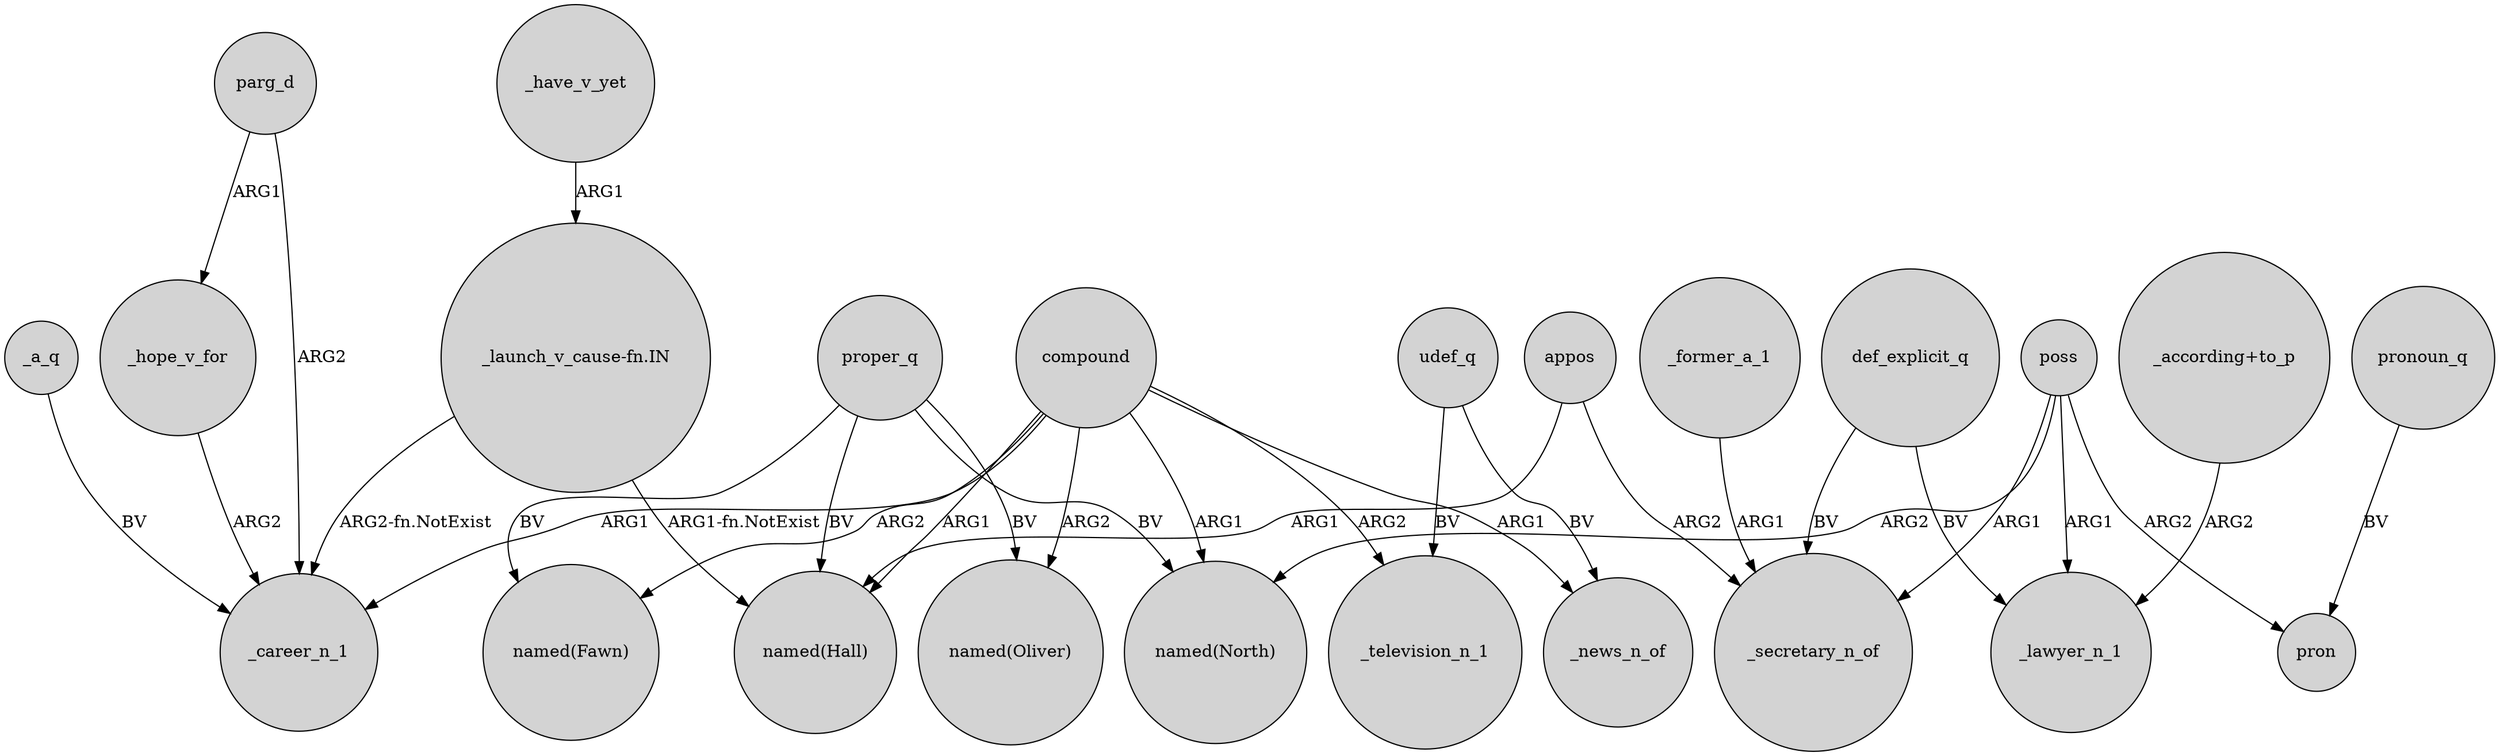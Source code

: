 digraph {
	node [shape=circle style=filled]
	parg_d -> _career_n_1 [label=ARG2]
	_a_q -> _career_n_1 [label=BV]
	def_explicit_q -> _lawyer_n_1 [label=BV]
	def_explicit_q -> _secretary_n_of [label=BV]
	appos -> _secretary_n_of [label=ARG2]
	proper_q -> "named(North)" [label=BV]
	poss -> pron [label=ARG2]
	udef_q -> _television_n_1 [label=BV]
	compound -> "named(Hall)" [label=ARG1]
	compound -> "named(North)" [label=ARG1]
	"_launch_v_cause-fn.IN" -> "named(Hall)" [label="ARG1-fn.NotExist"]
	"_launch_v_cause-fn.IN" -> _career_n_1 [label="ARG2-fn.NotExist"]
	pronoun_q -> pron [label=BV]
	_former_a_1 -> _secretary_n_of [label=ARG1]
	proper_q -> "named(Fawn)" [label=BV]
	proper_q -> "named(Oliver)" [label=BV]
	compound -> "named(Fawn)" [label=ARG2]
	parg_d -> _hope_v_for [label=ARG1]
	compound -> "named(Oliver)" [label=ARG2]
	poss -> _secretary_n_of [label=ARG1]
	_have_v_yet -> "_launch_v_cause-fn.IN" [label=ARG1]
	proper_q -> "named(Hall)" [label=BV]
	udef_q -> _news_n_of [label=BV]
	compound -> _career_n_1 [label=ARG1]
	"_according+to_p" -> _lawyer_n_1 [label=ARG2]
	compound -> _news_n_of [label=ARG1]
	appos -> "named(Hall)" [label=ARG1]
	poss -> "named(North)" [label=ARG2]
	_hope_v_for -> _career_n_1 [label=ARG2]
	compound -> _television_n_1 [label=ARG2]
	poss -> _lawyer_n_1 [label=ARG1]
}
